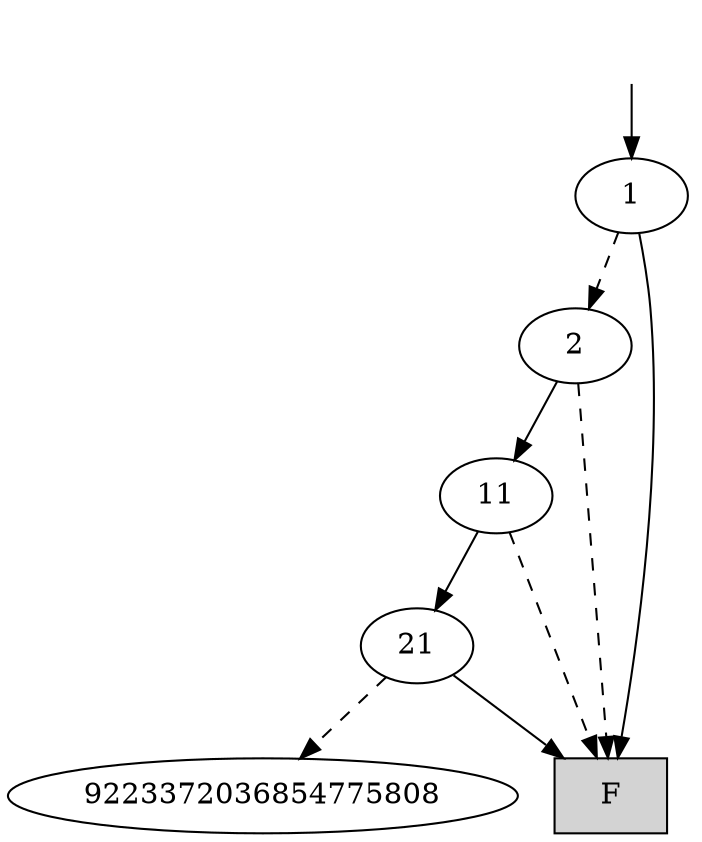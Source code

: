 digraph "DD" {
graph [dpi = 300];
center = true;
edge [dir = forward];
root [style=invis];
root -> 19 [style=solid];
19 [label="1"];
18 [label="2"];
0 [shape=box, style=filled, label="F"];
17 [label="11"];
9223372036854775813 [label="21"];
9223372036854775813 -> 9223372036854775808 [style=dashed];
9223372036854775813 -> 0 [style=solid];
17 -> 0 [style=dashed];
17 -> 9223372036854775813 [style=solid];
18 -> 0 [style=dashed];
18 -> 17 [style=solid];
19 -> 18 [style=dashed];
19 -> 0 [style=solid];
}

